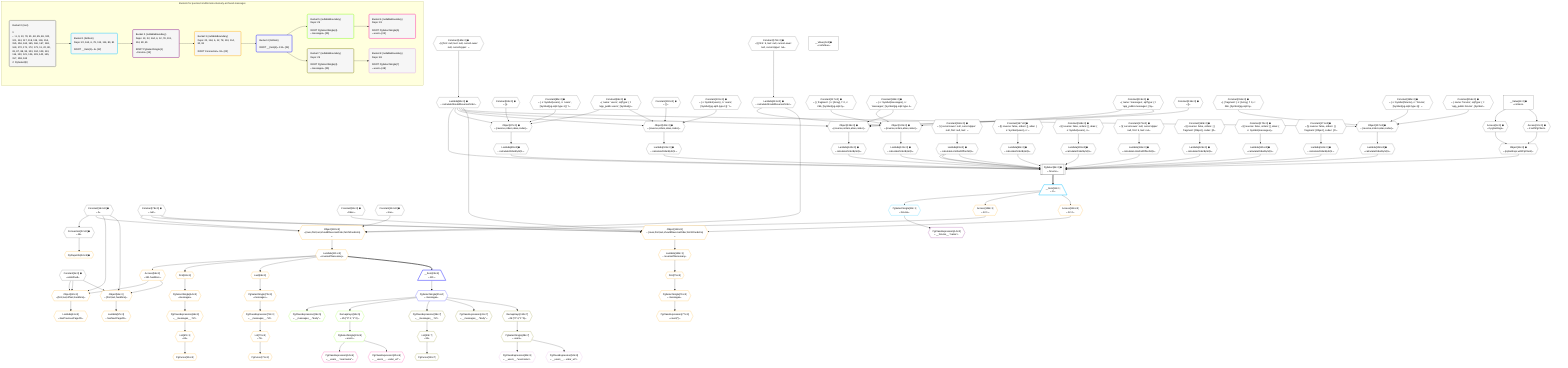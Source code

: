 %%{init: {'themeVariables': { 'fontSize': '12px'}}}%%
graph TD
    classDef path fill:#eee,stroke:#000,color:#000
    classDef plan fill:#fff,stroke-width:1px,color:#000
    classDef itemplan fill:#fff,stroke-width:2px,color:#000
    classDef unbatchedplan fill:#dff,stroke-width:1px,color:#000
    classDef sideeffectplan fill:#fcc,stroke-width:2px,color:#000
    classDef bucket fill:#f6f6f6,color:#000,stroke-width:2px,text-align:left


    %% plan dependencies
    PgSelect8[["PgSelect[8∈0] ➊<br />ᐸforumsᐳ"]]:::plan
    Object11{{"Object[11∈0] ➊<br />ᐸ{pgSettings,withPgClient}ᐳ"}}:::plan
    Lambda83{{"Lambda[83∈0] ➊<br />ᐸcalculateLimitAndOffsetSQLᐳ"}}:::plan
    Lambda88{{"Lambda[88∈0] ➊<br />ᐸcalculateOrderBySQLᐳ"}}:::plan
    Lambda93{{"Lambda[93∈0] ➊<br />ᐸcalculateOrderBySQLᐳ"}}:::plan
    Lambda104{{"Lambda[104∈0] ➊<br />ᐸcalculateOrderBySQLᐳ"}}:::plan
    Lambda109{{"Lambda[109∈0] ➊<br />ᐸcalculateOrderBySQLᐳ"}}:::plan
    Lambda116{{"Lambda[116∈0] ➊<br />ᐸcalculateLimitAndOffsetSQLᐳ"}}:::plan
    Lambda121{{"Lambda[121∈0] ➊<br />ᐸcalculateOrderBySQLᐳ"}}:::plan
    Lambda126{{"Lambda[126∈0] ➊<br />ᐸcalculateOrderBySQLᐳ"}}:::plan
    Lambda140{{"Lambda[140∈0] ➊<br />ᐸcalculateOrderBySQLᐳ"}}:::plan
    Lambda145{{"Lambda[145∈0] ➊<br />ᐸcalculateOrderBySQLᐳ"}}:::plan
    Lambda80{{"Lambda[80∈0] ➊<br />ᐸcalculateShouldReverseOrderᐳ"}}:::plan
    Lambda158{{"Lambda[158∈0] ➊<br />ᐸcalculateOrderBySQLᐳ"}}:::plan
    Lambda163{{"Lambda[163∈0] ➊<br />ᐸcalculateOrderBySQLᐳ"}}:::plan
    Object11 & Lambda83 & Lambda88 & Lambda93 & Lambda104 & Lambda109 & Lambda116 & Lambda121 & Lambda126 & Lambda83 & Lambda140 & Lambda145 & Lambda80 & Lambda83 & Lambda158 & Lambda163 --> PgSelect8
    Object87{{"Object[87∈0] ➊<br />ᐸ{reverse,orders,alias,codec}ᐳ"}}:::plan
    Constant84{{"Constant[84∈0] ➊<br />ᐸ[]ᐳ"}}:::plan
    Constant85{{"Constant[85∈0] ➊<br />ᐸ{ s: Symbol(users), n: 'users', [Symbol(pg-sql2-type-1)]: 'Iᐳ"}}:::plan
    Constant86{{"Constant[86∈0] ➊<br />ᐸ{ name: 'users', sqlType: { t: 'app_public.users', [Symbol(pᐳ"}}:::plan
    Lambda80 & Constant84 & Constant85 & Constant86 --> Object87
    Object103{{"Object[103∈0] ➊<br />ᐸ{reverse,orders,alias,codec}ᐳ"}}:::plan
    Constant100{{"Constant[100∈0] ➊<br />ᐸ[]ᐳ"}}:::plan
    Constant101{{"Constant[101∈0] ➊<br />ᐸ{ s: Symbol(users), n: 'users', [Symbol(pg-sql2-type-1)]: 'Iᐳ"}}:::plan
    Lambda80 & Constant100 & Constant101 & Constant86 --> Object103
    Object120{{"Object[120∈0] ➊<br />ᐸ{reverse,orders,alias,codec}ᐳ"}}:::plan
    Lambda113{{"Lambda[113∈0] ➊<br />ᐸcalculateShouldReverseOrderᐳ"}}:::plan
    Constant117{{"Constant[117∈0] ➊<br />ᐸ[ { fragment: { n: [Array], f: 0, c: 266, [Symbol(pg-sql2-tyᐳ"}}:::plan
    Constant118{{"Constant[118∈0] ➊<br />ᐸ{ s: Symbol(messages), n: 'messages', [Symbol(pg-sql2-type-1ᐳ"}}:::plan
    Constant119{{"Constant[119∈0] ➊<br />ᐸ{ name: 'messages', sqlType: { t: 'app_public.messages', [Syᐳ"}}:::plan
    Lambda113 & Constant117 & Constant118 & Constant119 --> Object120
    Object139{{"Object[139∈0] ➊<br />ᐸ{reverse,orders,alias,codec}ᐳ"}}:::plan
    Constant136{{"Constant[136∈0] ➊<br />ᐸ[]ᐳ"}}:::plan
    Lambda80 & Constant136 & Constant118 & Constant119 --> Object139
    Object157{{"Object[157∈0] ➊<br />ᐸ{reverse,orders,alias,codec}ᐳ"}}:::plan
    Constant154{{"Constant[154∈0] ➊<br />ᐸ[ { fragment: { n: [Array], f: 0, c: 266, [Symbol(pg-sql2-tyᐳ"}}:::plan
    Constant155{{"Constant[155∈0] ➊<br />ᐸ{ s: Symbol(forums), n: 'forums', [Symbol(pg-sql2-type-1)]: ᐳ"}}:::plan
    Constant156{{"Constant[156∈0] ➊<br />ᐸ{ name: 'forums', sqlType: { t: 'app_public.forums', [Symbolᐳ"}}:::plan
    Lambda80 & Constant154 & Constant155 & Constant156 --> Object157
    Access9{{"Access[9∈0] ➊<br />ᐸ2.pgSettingsᐳ"}}:::plan
    Access10{{"Access[10∈0] ➊<br />ᐸ2.withPgClientᐳ"}}:::plan
    Access9 & Access10 --> Object11
    __Value2["__Value[2∈0] ➊<br />ᐸcontextᐳ"]:::plan
    __Value2 --> Access9
    __Value2 --> Access10
    Connection22{{"Connection[22∈0] ➊<br />ᐸ18ᐳ"}}:::plan
    Constant164{{"Constant[164∈0] ➊<br />ᐸ5ᐳ"}}:::plan
    Constant164 --> Connection22
    Constant165{{"Constant[165∈0] ➊<br />ᐸ§{ first: null, last: null, cursorLower: null, cursorUpper: ᐳ"}}:::plan
    Constant165 --> Lambda80
    Constant166{{"Constant[166∈0] ➊<br />ᐸ§{ cursorLower: null, cursorUpper: null, first: null, last: ᐳ"}}:::plan
    Constant166 --> Lambda83
    Object87 --> Lambda88
    Constant167{{"Constant[167∈0] ➊<br />ᐸ§{ reverse: false, orders: [], alias: { s: Symbol(users), n:ᐳ"}}:::plan
    Constant167 --> Lambda93
    Object103 --> Lambda104
    Constant168{{"Constant[168∈0] ➊<br />ᐸ§{ reverse: false, orders: [], alias: { s: Symbol(users), n:ᐳ"}}:::plan
    Constant168 --> Lambda109
    Constant172{{"Constant[172∈0] ➊<br />ᐸ§{ first: 5, last: null, cursorLower: null, cursorUpper: nulᐳ"}}:::plan
    Constant172 --> Lambda113
    Constant173{{"Constant[173∈0] ➊<br />ᐸ§{ cursorLower: null, cursorUpper: null, first: 5, last: nulᐳ"}}:::plan
    Constant173 --> Lambda116
    Object120 --> Lambda121
    Constant169{{"Constant[169∈0] ➊<br />ᐸ§{ reverse: false, orders: [ { fragment: [Object], codec: [Oᐳ"}}:::plan
    Constant169 --> Lambda126
    Object139 --> Lambda140
    Constant170{{"Constant[170∈0] ➊<br />ᐸ§{ reverse: false, orders: [], alias: { s: Symbol(messages),ᐳ"}}:::plan
    Constant170 --> Lambda145
    Object157 --> Lambda158
    Constant171{{"Constant[171∈0] ➊<br />ᐸ§{ reverse: false, orders: [ { fragment: [Object], codec: [Oᐳ"}}:::plan
    Constant171 --> Lambda163
    __Value4["__Value[4∈0] ➊<br />ᐸrootValueᐳ"]:::plan
    Constant6{{"Constant[6∈0] ➊<br />ᐸundefinedᐳ"}}:::plan
    Constant78{{"Constant[78∈0] ➊<br />ᐸnullᐳ"}}:::plan
    Constant81{{"Constant[81∈0] ➊<br />ᐸfalseᐳ"}}:::plan
    Constant114{{"Constant[114∈0] ➊<br />ᐸtrueᐳ"}}:::plan
    __Item12[/"__Item[12∈1]<br />ᐸ8ᐳ"\]:::itemplan
    PgSelect8 ==> __Item12
    PgSelectSingle13{{"PgSelectSingle[13∈1]<br />ᐸforumsᐳ"}}:::plan
    __Item12 --> PgSelectSingle13
    PgClassExpression14{{"PgClassExpression[14∈2]<br />ᐸ__forums__.”name”ᐳ"}}:::plan
    PgSelectSingle13 --> PgClassExpression14
    Object130{{"Object[130∈3]<br />ᐸ{rows,first,last,shouldReverseOrder,fetchOneExtra}ᐳ"}}:::plan
    Access128{{"Access[128∈3]<br />ᐸ12.1ᐳ"}}:::plan
    Access128 & Constant164 & Constant78 & Lambda113 & Constant114 --> Object130
    Object148{{"Object[148∈3]<br />ᐸ{rows,first,last,shouldReverseOrder,fetchOneExtra}ᐳ"}}:::plan
    Access146{{"Access[146∈3]<br />ᐸ12.2ᐳ"}}:::plan
    Access146 & Constant78 & Constant78 & Lambda80 & Constant81 --> Object148
    Object60{{"Object[60∈3]<br />ᐸ{first,last,offset,hasMore}ᐳ"}}:::plan
    Access55{{"Access[55∈3]<br />ᐸ131.hasMoreᐳ"}}:::plan
    Constant164 & Constant6 & Constant6 & Access55 --> Object60
    Object56{{"Object[56∈3]<br />ᐸ{first,last,hasMore}ᐳ"}}:::plan
    Constant164 & Constant6 & Access55 --> Object56
    PgPageInfo52{{"PgPageInfo[52∈3] ➊"}}:::plan
    Connection22 --> PgPageInfo52
    Lambda131{{"Lambda[131∈3]<br />ᐸreverseIfNecessaryᐳ"}}:::plan
    Lambda131 --> Access55
    Lambda57{{"Lambda[57∈3]<br />ᐸhasNextPageCbᐳ"}}:::plan
    Object56 --> Lambda57
    Lambda61{{"Lambda[61∈3]<br />ᐸhasPreviousPageCbᐳ"}}:::plan
    Object60 --> Lambda61
    First63{{"First[63∈3]"}}:::plan
    Lambda131 --> First63
    PgSelectSingle64{{"PgSelectSingle[64∈3]<br />ᐸmessagesᐳ"}}:::plan
    First63 --> PgSelectSingle64
    PgCursor65{{"PgCursor[65∈3]"}}:::plan
    List67{{"List[67∈3]<br />ᐸ66ᐳ"}}:::plan
    List67 --> PgCursor65
    PgClassExpression66{{"PgClassExpression[66∈3]<br />ᐸ__messages__.”id”ᐳ"}}:::plan
    PgSelectSingle64 --> PgClassExpression66
    PgClassExpression66 --> List67
    Last69{{"Last[69∈3]"}}:::plan
    Lambda131 --> Last69
    PgSelectSingle70{{"PgSelectSingle[70∈3]<br />ᐸmessagesᐳ"}}:::plan
    Last69 --> PgSelectSingle70
    PgCursor71{{"PgCursor[71∈3]"}}:::plan
    List73{{"List[73∈3]<br />ᐸ72ᐳ"}}:::plan
    List73 --> PgCursor71
    PgClassExpression72{{"PgClassExpression[72∈3]<br />ᐸ__messages__.”id”ᐳ"}}:::plan
    PgSelectSingle70 --> PgClassExpression72
    PgClassExpression72 --> List73
    First75{{"First[75∈3]"}}:::plan
    Lambda149{{"Lambda[149∈3]<br />ᐸreverseIfNecessaryᐳ"}}:::plan
    Lambda149 --> First75
    PgSelectSingle76{{"PgSelectSingle[76∈3]<br />ᐸmessagesᐳ"}}:::plan
    First75 --> PgSelectSingle76
    PgClassExpression77{{"PgClassExpression[77∈3]<br />ᐸcount(*)ᐳ"}}:::plan
    PgSelectSingle76 --> PgClassExpression77
    __Item12 --> Access128
    Object130 --> Lambda131
    __Item12 --> Access146
    Object148 --> Lambda149
    __Item24[/"__Item[24∈4]<br />ᐸ131ᐳ"\]:::itemplan
    Lambda131 ==> __Item24
    PgSelectSingle25{{"PgSelectSingle[25∈4]<br />ᐸmessagesᐳ"}}:::plan
    __Item24 --> PgSelectSingle25
    PgClassExpression26{{"PgClassExpression[26∈5]<br />ᐸ__messages__.”body”ᐳ"}}:::plan
    PgSelectSingle25 --> PgClassExpression26
    PgSelectSingle33{{"PgSelectSingle[33∈5]<br />ᐸusersᐳ"}}:::plan
    RemapKeys94{{"RemapKeys[94∈5]<br />ᐸ25:{”0”:1,”1”:2}ᐳ"}}:::plan
    RemapKeys94 --> PgSelectSingle33
    PgSelectSingle25 --> RemapKeys94
    PgClassExpression34{{"PgClassExpression[34∈6]<br />ᐸ__users__.”username”ᐳ"}}:::plan
    PgSelectSingle33 --> PgClassExpression34
    PgClassExpression35{{"PgClassExpression[35∈6]<br />ᐸ__users__....vatar_url”ᐳ"}}:::plan
    PgSelectSingle33 --> PgClassExpression35
    PgCursor38{{"PgCursor[38∈7]"}}:::plan
    List40{{"List[40∈7]<br />ᐸ39ᐳ"}}:::plan
    List40 --> PgCursor38
    PgClassExpression39{{"PgClassExpression[39∈7]<br />ᐸ__messages__.”id”ᐳ"}}:::plan
    PgSelectSingle25 --> PgClassExpression39
    PgClassExpression39 --> List40
    PgClassExpression41{{"PgClassExpression[41∈7]<br />ᐸ__messages__.”body”ᐳ"}}:::plan
    PgSelectSingle25 --> PgClassExpression41
    PgSelectSingle48{{"PgSelectSingle[48∈7]<br />ᐸusersᐳ"}}:::plan
    RemapKeys110{{"RemapKeys[110∈7]<br />ᐸ25:{”0”:4,”1”:5}ᐳ"}}:::plan
    RemapKeys110 --> PgSelectSingle48
    PgSelectSingle25 --> RemapKeys110
    PgClassExpression49{{"PgClassExpression[49∈8]<br />ᐸ__users__.”username”ᐳ"}}:::plan
    PgSelectSingle48 --> PgClassExpression49
    PgClassExpression50{{"PgClassExpression[50∈8]<br />ᐸ__users__....vatar_url”ᐳ"}}:::plan
    PgSelectSingle48 --> PgClassExpression50

    %% define steps

    subgraph "Buckets for queries/conditions/exclusively-archived-messages"
    Bucket0("Bucket 0 (root)<br /><br />1: <br />ᐳ: 6, 9, 10, 78, 81, 84, 85, 86, 100, 101, 114, 117, 118, 119, 136, 154, 155, 156, 164, 165, 166, 167, 168, 169, 170, 171, 172, 173, 11, 22, 80, 83, 87, 88, 93, 103, 104, 109, 113, 116, 120, 121, 126, 139, 140, 145, 157, 158, 163<br />2: PgSelect[8]"):::bucket
    classDef bucket0 stroke:#696969
    class Bucket0,__Value2,__Value4,Constant6,PgSelect8,Access9,Access10,Object11,Connection22,Constant78,Lambda80,Constant81,Lambda83,Constant84,Constant85,Constant86,Object87,Lambda88,Lambda93,Constant100,Constant101,Object103,Lambda104,Lambda109,Lambda113,Constant114,Lambda116,Constant117,Constant118,Constant119,Object120,Lambda121,Lambda126,Constant136,Object139,Lambda140,Lambda145,Constant154,Constant155,Constant156,Object157,Lambda158,Lambda163,Constant164,Constant165,Constant166,Constant167,Constant168,Constant169,Constant170,Constant171,Constant172,Constant173 bucket0
    Bucket1("Bucket 1 (listItem)<br />Deps: 22, 164, 6, 78, 113, 114, 80, 81<br /><br />ROOT __Item{1}ᐸ8ᐳ[12]"):::bucket
    classDef bucket1 stroke:#00bfff
    class Bucket1,__Item12,PgSelectSingle13 bucket1
    Bucket2("Bucket 2 (nullableBoundary)<br />Deps: 13, 22, 164, 6, 12, 78, 113, 114, 80, 81<br /><br />ROOT PgSelectSingle{1}ᐸforumsᐳ[13]"):::bucket
    classDef bucket2 stroke:#7f007f
    class Bucket2,PgClassExpression14 bucket2
    Bucket3("Bucket 3 (nullableBoundary)<br />Deps: 22, 164, 6, 12, 78, 113, 114, 80, 81<br /><br />ROOT Connectionᐸ18ᐳ[22]"):::bucket
    classDef bucket3 stroke:#ffa500
    class Bucket3,PgPageInfo52,Access55,Object56,Lambda57,Object60,Lambda61,First63,PgSelectSingle64,PgCursor65,PgClassExpression66,List67,Last69,PgSelectSingle70,PgCursor71,PgClassExpression72,List73,First75,PgSelectSingle76,PgClassExpression77,Access128,Object130,Lambda131,Access146,Object148,Lambda149 bucket3
    Bucket4("Bucket 4 (listItem)<br /><br />ROOT __Item{4}ᐸ131ᐳ[24]"):::bucket
    classDef bucket4 stroke:#0000ff
    class Bucket4,__Item24,PgSelectSingle25 bucket4
    Bucket5("Bucket 5 (nullableBoundary)<br />Deps: 25<br /><br />ROOT PgSelectSingle{4}ᐸmessagesᐳ[25]"):::bucket
    classDef bucket5 stroke:#7fff00
    class Bucket5,PgClassExpression26,PgSelectSingle33,RemapKeys94 bucket5
    Bucket6("Bucket 6 (nullableBoundary)<br />Deps: 33<br /><br />ROOT PgSelectSingle{5}ᐸusersᐳ[33]"):::bucket
    classDef bucket6 stroke:#ff1493
    class Bucket6,PgClassExpression34,PgClassExpression35 bucket6
    Bucket7("Bucket 7 (nullableBoundary)<br />Deps: 25<br /><br />ROOT PgSelectSingle{4}ᐸmessagesᐳ[25]"):::bucket
    classDef bucket7 stroke:#808000
    class Bucket7,PgCursor38,PgClassExpression39,List40,PgClassExpression41,PgSelectSingle48,RemapKeys110 bucket7
    Bucket8("Bucket 8 (nullableBoundary)<br />Deps: 48<br /><br />ROOT PgSelectSingle{7}ᐸusersᐳ[48]"):::bucket
    classDef bucket8 stroke:#dda0dd
    class Bucket8,PgClassExpression49,PgClassExpression50 bucket8
    Bucket0 --> Bucket1
    Bucket1 --> Bucket2
    Bucket2 --> Bucket3
    Bucket3 --> Bucket4
    Bucket4 --> Bucket5 & Bucket7
    Bucket5 --> Bucket6
    Bucket7 --> Bucket8
    end